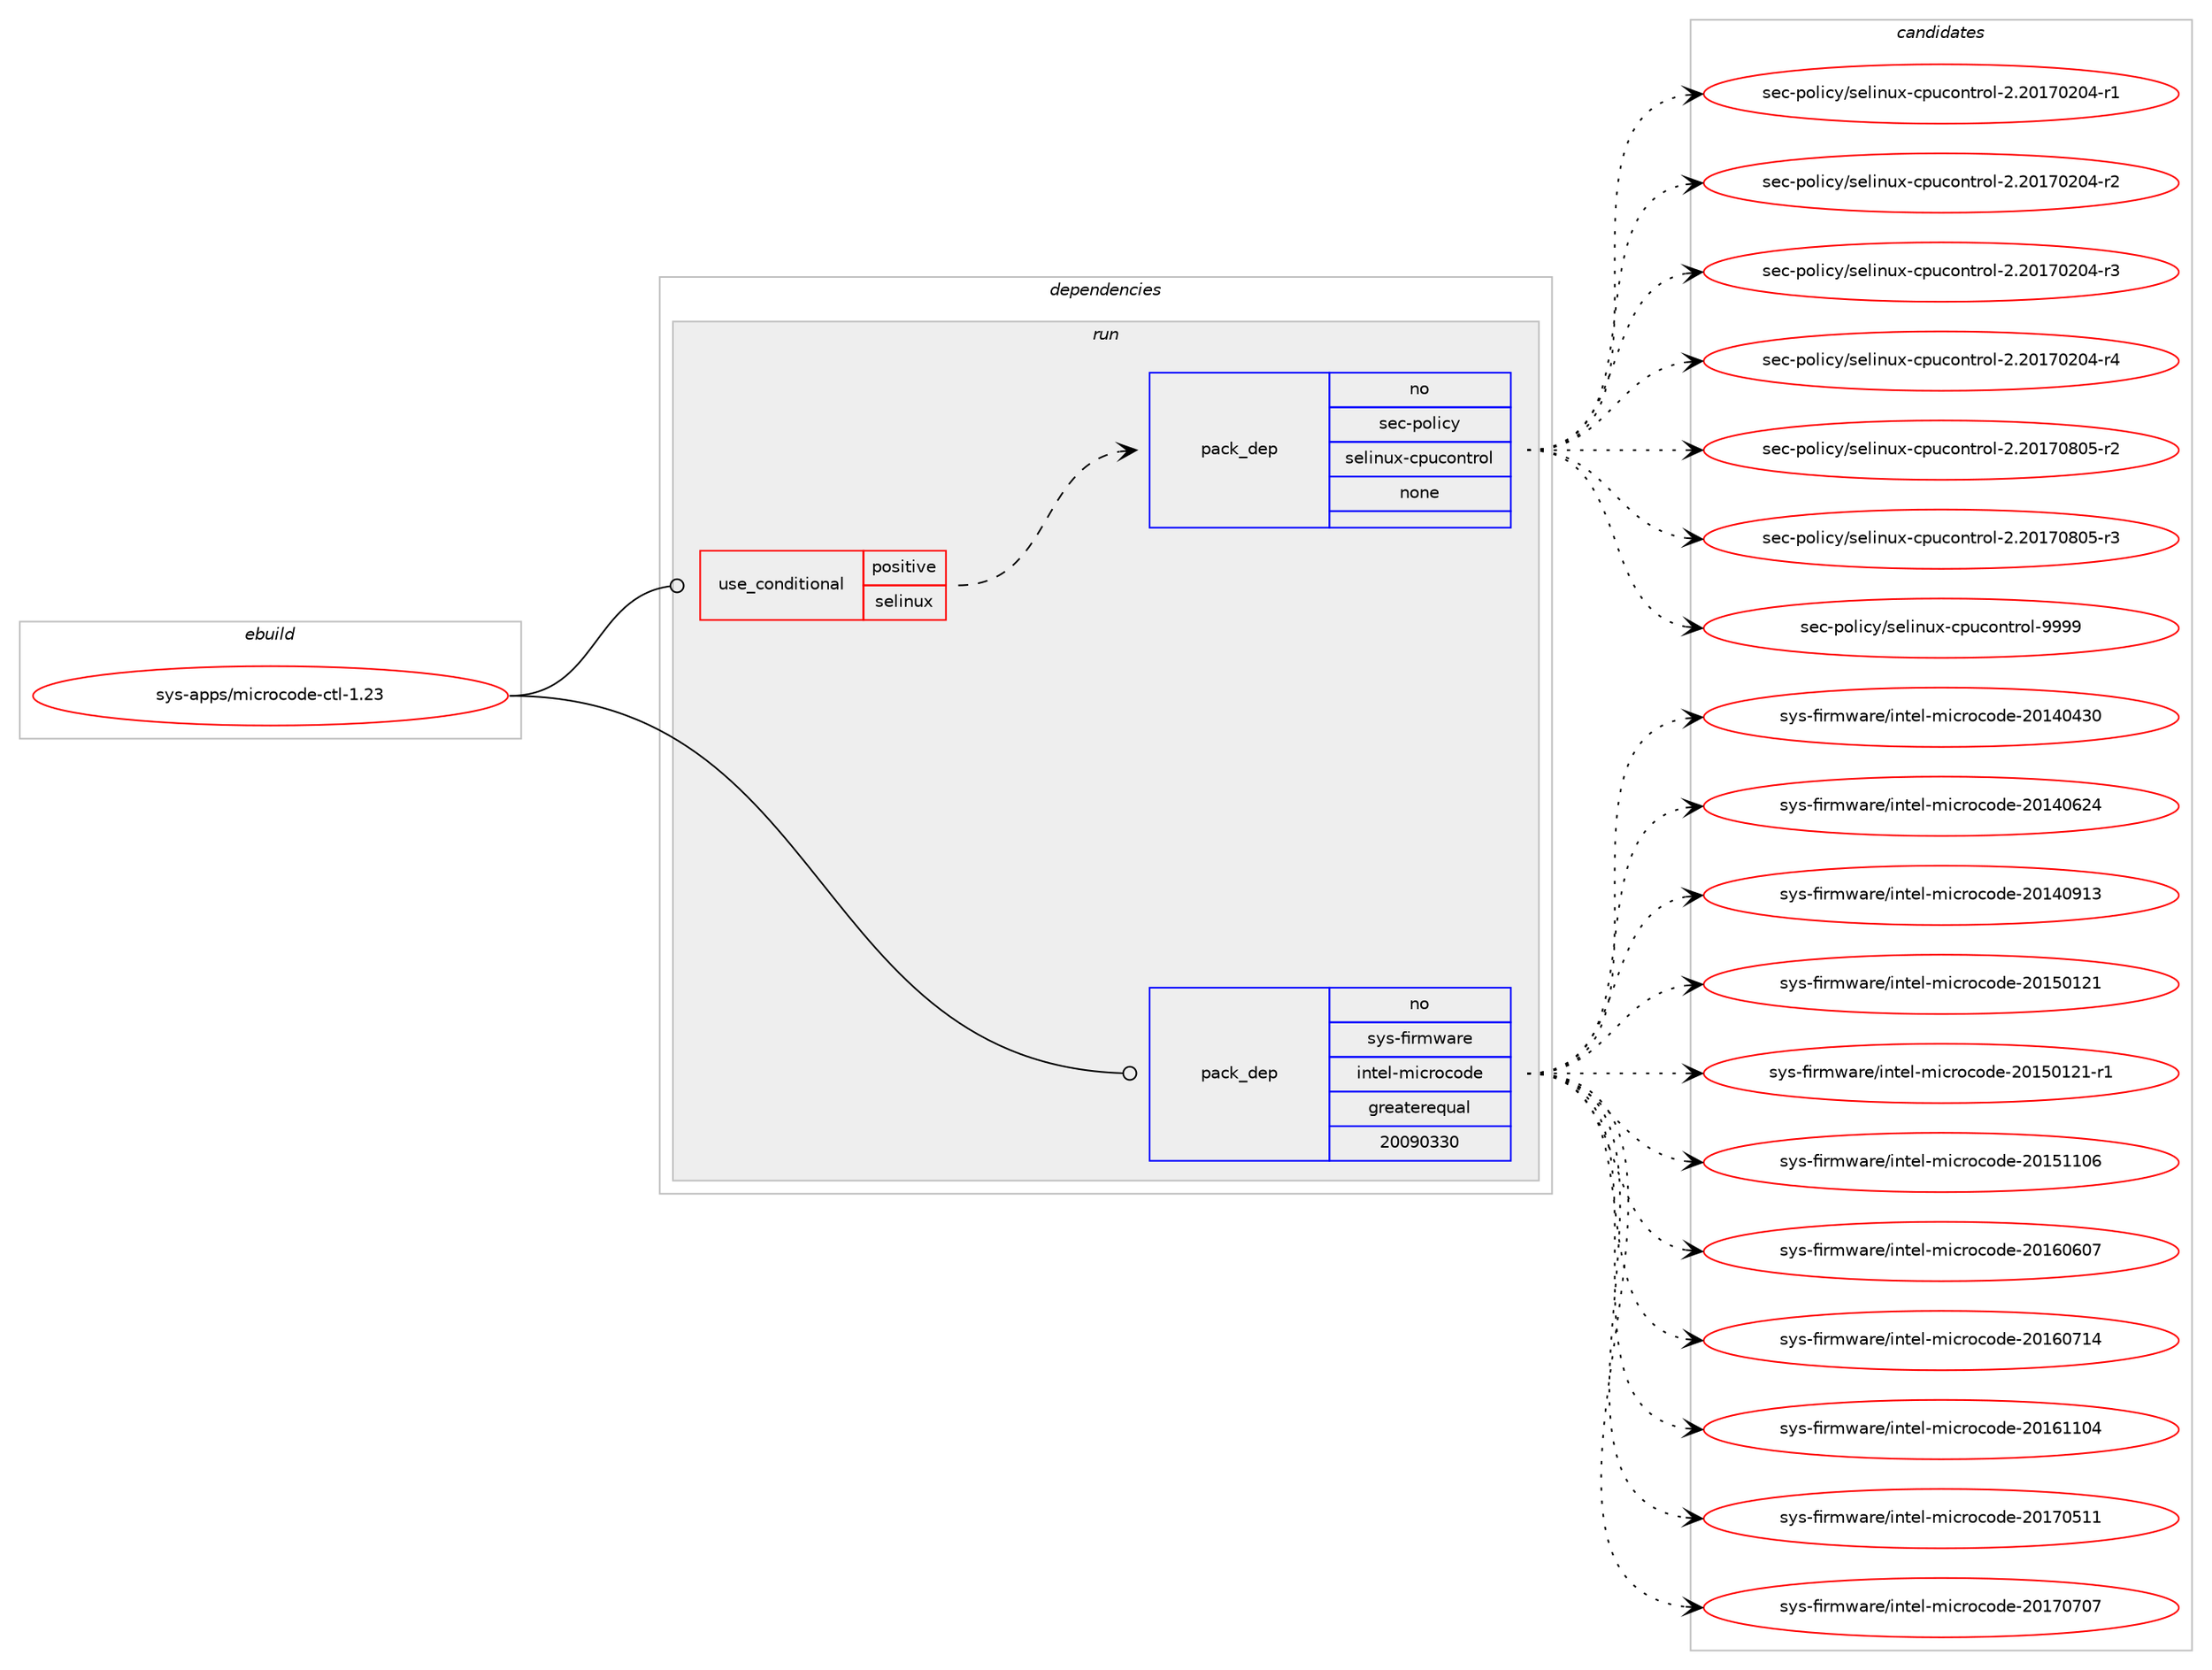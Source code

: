 digraph prolog {

# *************
# Graph options
# *************

newrank=true;
concentrate=true;
compound=true;
graph [rankdir=LR,fontname=Helvetica,fontsize=10,ranksep=1.5];#, ranksep=2.5, nodesep=0.2];
edge  [arrowhead=vee];
node  [fontname=Helvetica,fontsize=10];

# **********
# The ebuild
# **********

subgraph cluster_leftcol {
color=gray;
rank=same;
label=<<i>ebuild</i>>;
id [label="sys-apps/microcode-ctl-1.23", color=red, width=4, href="../sys-apps/microcode-ctl-1.23.svg"];
}

# ****************
# The dependencies
# ****************

subgraph cluster_midcol {
color=gray;
label=<<i>dependencies</i>>;
subgraph cluster_compile {
fillcolor="#eeeeee";
style=filled;
label=<<i>compile</i>>;
}
subgraph cluster_compileandrun {
fillcolor="#eeeeee";
style=filled;
label=<<i>compile and run</i>>;
}
subgraph cluster_run {
fillcolor="#eeeeee";
style=filled;
label=<<i>run</i>>;
subgraph cond113281 {
dependency470508 [label=<<TABLE BORDER="0" CELLBORDER="1" CELLSPACING="0" CELLPADDING="4"><TR><TD ROWSPAN="3" CELLPADDING="10">use_conditional</TD></TR><TR><TD>positive</TD></TR><TR><TD>selinux</TD></TR></TABLE>>, shape=none, color=red];
subgraph pack349112 {
dependency470509 [label=<<TABLE BORDER="0" CELLBORDER="1" CELLSPACING="0" CELLPADDING="4" WIDTH="220"><TR><TD ROWSPAN="6" CELLPADDING="30">pack_dep</TD></TR><TR><TD WIDTH="110">no</TD></TR><TR><TD>sec-policy</TD></TR><TR><TD>selinux-cpucontrol</TD></TR><TR><TD>none</TD></TR><TR><TD></TD></TR></TABLE>>, shape=none, color=blue];
}
dependency470508:e -> dependency470509:w [weight=20,style="dashed",arrowhead="vee"];
}
id:e -> dependency470508:w [weight=20,style="solid",arrowhead="odot"];
subgraph pack349113 {
dependency470510 [label=<<TABLE BORDER="0" CELLBORDER="1" CELLSPACING="0" CELLPADDING="4" WIDTH="220"><TR><TD ROWSPAN="6" CELLPADDING="30">pack_dep</TD></TR><TR><TD WIDTH="110">no</TD></TR><TR><TD>sys-firmware</TD></TR><TR><TD>intel-microcode</TD></TR><TR><TD>greaterequal</TD></TR><TR><TD>20090330</TD></TR></TABLE>>, shape=none, color=blue];
}
id:e -> dependency470510:w [weight=20,style="solid",arrowhead="odot"];
}
}

# **************
# The candidates
# **************

subgraph cluster_choices {
rank=same;
color=gray;
label=<<i>candidates</i>>;

subgraph choice349112 {
color=black;
nodesep=1;
choice1151019945112111108105991214711510110810511011712045991121179911111011611411110845504650484955485048524511449 [label="sec-policy/selinux-cpucontrol-2.20170204-r1", color=red, width=4,href="../sec-policy/selinux-cpucontrol-2.20170204-r1.svg"];
choice1151019945112111108105991214711510110810511011712045991121179911111011611411110845504650484955485048524511450 [label="sec-policy/selinux-cpucontrol-2.20170204-r2", color=red, width=4,href="../sec-policy/selinux-cpucontrol-2.20170204-r2.svg"];
choice1151019945112111108105991214711510110810511011712045991121179911111011611411110845504650484955485048524511451 [label="sec-policy/selinux-cpucontrol-2.20170204-r3", color=red, width=4,href="../sec-policy/selinux-cpucontrol-2.20170204-r3.svg"];
choice1151019945112111108105991214711510110810511011712045991121179911111011611411110845504650484955485048524511452 [label="sec-policy/selinux-cpucontrol-2.20170204-r4", color=red, width=4,href="../sec-policy/selinux-cpucontrol-2.20170204-r4.svg"];
choice1151019945112111108105991214711510110810511011712045991121179911111011611411110845504650484955485648534511450 [label="sec-policy/selinux-cpucontrol-2.20170805-r2", color=red, width=4,href="../sec-policy/selinux-cpucontrol-2.20170805-r2.svg"];
choice1151019945112111108105991214711510110810511011712045991121179911111011611411110845504650484955485648534511451 [label="sec-policy/selinux-cpucontrol-2.20170805-r3", color=red, width=4,href="../sec-policy/selinux-cpucontrol-2.20170805-r3.svg"];
choice115101994511211110810599121471151011081051101171204599112117991111101161141111084557575757 [label="sec-policy/selinux-cpucontrol-9999", color=red, width=4,href="../sec-policy/selinux-cpucontrol-9999.svg"];
dependency470509:e -> choice1151019945112111108105991214711510110810511011712045991121179911111011611411110845504650484955485048524511449:w [style=dotted,weight="100"];
dependency470509:e -> choice1151019945112111108105991214711510110810511011712045991121179911111011611411110845504650484955485048524511450:w [style=dotted,weight="100"];
dependency470509:e -> choice1151019945112111108105991214711510110810511011712045991121179911111011611411110845504650484955485048524511451:w [style=dotted,weight="100"];
dependency470509:e -> choice1151019945112111108105991214711510110810511011712045991121179911111011611411110845504650484955485048524511452:w [style=dotted,weight="100"];
dependency470509:e -> choice1151019945112111108105991214711510110810511011712045991121179911111011611411110845504650484955485648534511450:w [style=dotted,weight="100"];
dependency470509:e -> choice1151019945112111108105991214711510110810511011712045991121179911111011611411110845504650484955485648534511451:w [style=dotted,weight="100"];
dependency470509:e -> choice115101994511211110810599121471151011081051101171204599112117991111101161141111084557575757:w [style=dotted,weight="100"];
}
subgraph choice349113 {
color=black;
nodesep=1;
choice115121115451021051141091199711410147105110116101108451091059911411199111100101455048495248525148 [label="sys-firmware/intel-microcode-20140430", color=red, width=4,href="../sys-firmware/intel-microcode-20140430.svg"];
choice115121115451021051141091199711410147105110116101108451091059911411199111100101455048495248545052 [label="sys-firmware/intel-microcode-20140624", color=red, width=4,href="../sys-firmware/intel-microcode-20140624.svg"];
choice115121115451021051141091199711410147105110116101108451091059911411199111100101455048495248574951 [label="sys-firmware/intel-microcode-20140913", color=red, width=4,href="../sys-firmware/intel-microcode-20140913.svg"];
choice115121115451021051141091199711410147105110116101108451091059911411199111100101455048495348495049 [label="sys-firmware/intel-microcode-20150121", color=red, width=4,href="../sys-firmware/intel-microcode-20150121.svg"];
choice1151211154510210511410911997114101471051101161011084510910599114111991111001014550484953484950494511449 [label="sys-firmware/intel-microcode-20150121-r1", color=red, width=4,href="../sys-firmware/intel-microcode-20150121-r1.svg"];
choice115121115451021051141091199711410147105110116101108451091059911411199111100101455048495349494854 [label="sys-firmware/intel-microcode-20151106", color=red, width=4,href="../sys-firmware/intel-microcode-20151106.svg"];
choice115121115451021051141091199711410147105110116101108451091059911411199111100101455048495448544855 [label="sys-firmware/intel-microcode-20160607", color=red, width=4,href="../sys-firmware/intel-microcode-20160607.svg"];
choice115121115451021051141091199711410147105110116101108451091059911411199111100101455048495448554952 [label="sys-firmware/intel-microcode-20160714", color=red, width=4,href="../sys-firmware/intel-microcode-20160714.svg"];
choice115121115451021051141091199711410147105110116101108451091059911411199111100101455048495449494852 [label="sys-firmware/intel-microcode-20161104", color=red, width=4,href="../sys-firmware/intel-microcode-20161104.svg"];
choice115121115451021051141091199711410147105110116101108451091059911411199111100101455048495548534949 [label="sys-firmware/intel-microcode-20170511", color=red, width=4,href="../sys-firmware/intel-microcode-20170511.svg"];
choice115121115451021051141091199711410147105110116101108451091059911411199111100101455048495548554855 [label="sys-firmware/intel-microcode-20170707", color=red, width=4,href="../sys-firmware/intel-microcode-20170707.svg"];
dependency470510:e -> choice115121115451021051141091199711410147105110116101108451091059911411199111100101455048495248525148:w [style=dotted,weight="100"];
dependency470510:e -> choice115121115451021051141091199711410147105110116101108451091059911411199111100101455048495248545052:w [style=dotted,weight="100"];
dependency470510:e -> choice115121115451021051141091199711410147105110116101108451091059911411199111100101455048495248574951:w [style=dotted,weight="100"];
dependency470510:e -> choice115121115451021051141091199711410147105110116101108451091059911411199111100101455048495348495049:w [style=dotted,weight="100"];
dependency470510:e -> choice1151211154510210511410911997114101471051101161011084510910599114111991111001014550484953484950494511449:w [style=dotted,weight="100"];
dependency470510:e -> choice115121115451021051141091199711410147105110116101108451091059911411199111100101455048495349494854:w [style=dotted,weight="100"];
dependency470510:e -> choice115121115451021051141091199711410147105110116101108451091059911411199111100101455048495448544855:w [style=dotted,weight="100"];
dependency470510:e -> choice115121115451021051141091199711410147105110116101108451091059911411199111100101455048495448554952:w [style=dotted,weight="100"];
dependency470510:e -> choice115121115451021051141091199711410147105110116101108451091059911411199111100101455048495449494852:w [style=dotted,weight="100"];
dependency470510:e -> choice115121115451021051141091199711410147105110116101108451091059911411199111100101455048495548534949:w [style=dotted,weight="100"];
dependency470510:e -> choice115121115451021051141091199711410147105110116101108451091059911411199111100101455048495548554855:w [style=dotted,weight="100"];
}
}

}
